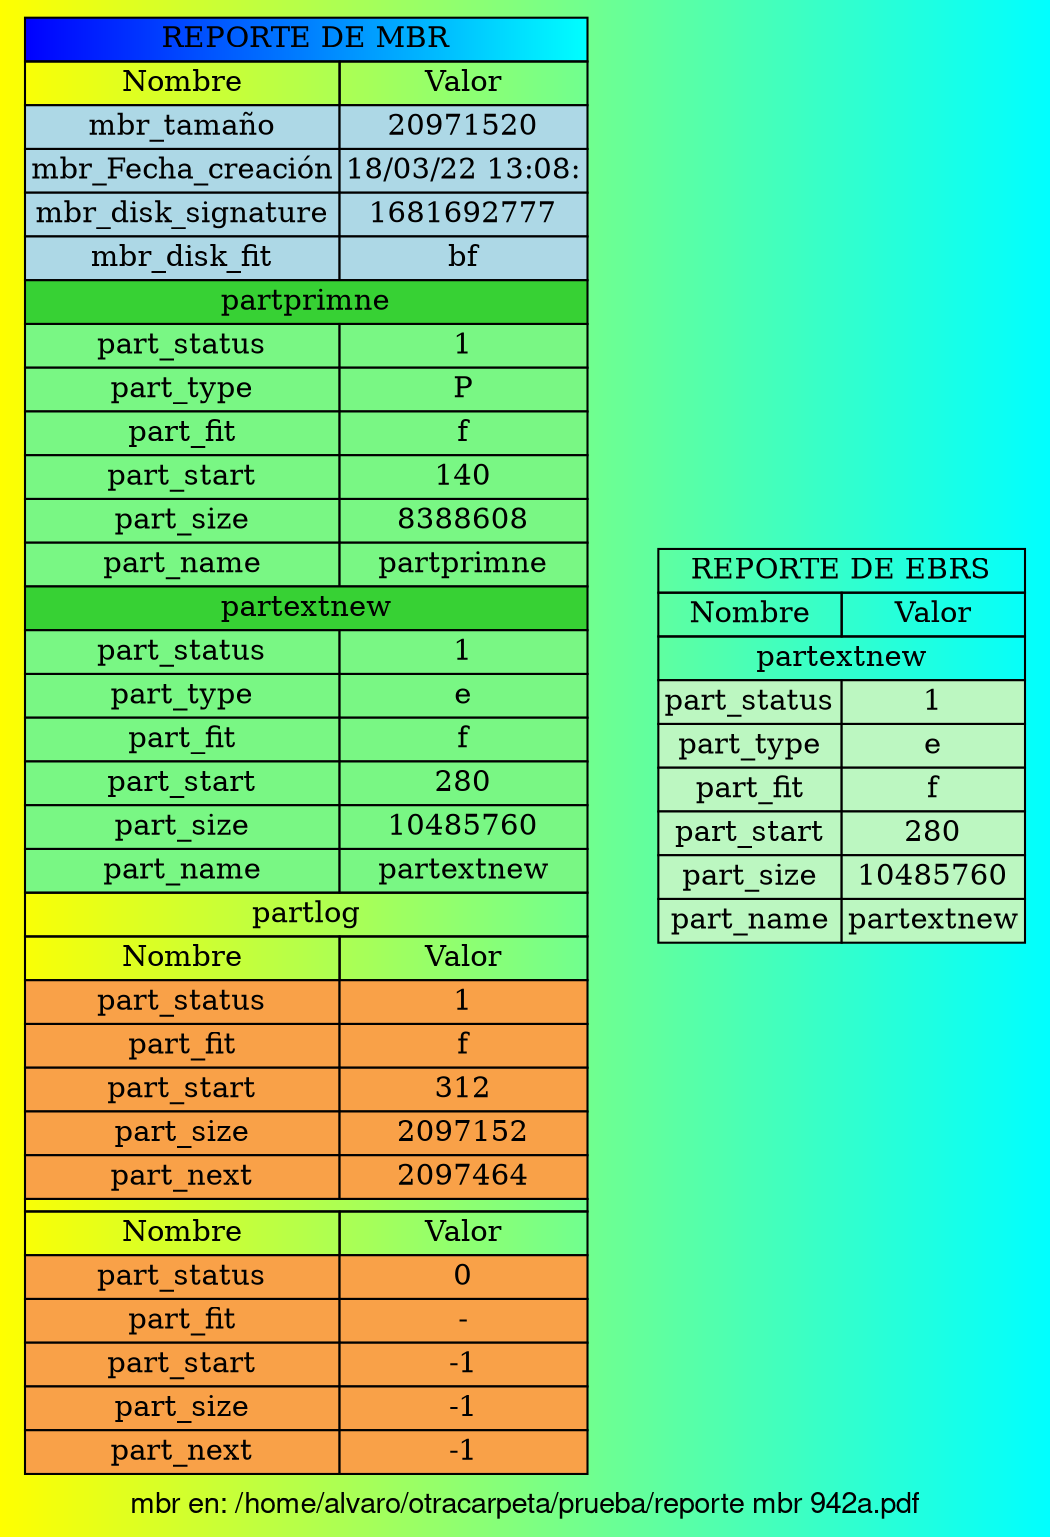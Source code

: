 digraph migraph{
     bgcolor="yellow:cyan"     gradientangle=0    label="mbr en: /home/alvaro/otracarpeta/prueba/reporte mbr 942a.pdf"    fontcolor="black"    fontname="Helvetica,Arial,sans-serif"

tbl [
shape=plaintext
 label=<
<table border='0' cellborder='1' cellspacing='0'>
<tr><td colspan="3" bgcolor="blue:cyan">REPORTE DE MBR</td></tr>
<th><td>Nombre</td><td>Valor</td></th>
<tr><td bgcolor="lightblue">mbr_tamaño</td><td bgcolor="lightblue">20971520</td></tr>
<tr><td bgcolor="lightblue">mbr_Fecha_creación</td><td bgcolor="lightblue">18/03/22 13:08:</td></tr>
<tr><td bgcolor="lightblue">mbr_disk_signature</td><td bgcolor="lightblue">1681692777</td></tr>
<tr><td bgcolor="lightblue">mbr_disk_fit</td><td bgcolor="lightblue">bf</td></tr>
<tr><td colspan="2" bgcolor="#37D134">partprimne</td></tr>
<tr><td bgcolor="#79F784">part_status</td><td bgcolor="#79F784">1</td></tr>
<tr><td bgcolor="#79F784#79F784">part_type</td><td bgcolor="#79F784">P</td></tr>
<tr><td bgcolor="#79F784">part_fit</td><td bgcolor="#79F784">f</td></tr>
<tr><td bgcolor="#79F784">part_start</td><td bgcolor="#79F784">140</td></tr>
<tr><td bgcolor="#79F784">part_size</td><td bgcolor="#79F784">8388608</td></tr>
<tr><td bgcolor="#79F784">part_name</td><td bgcolor="#79F784">partprimne</td></tr>
<tr><td colspan="2" bgcolor="#37D134">partextnew</td></tr>
<tr><td bgcolor="#79F784">part_status</td><td bgcolor="#79F784">1</td></tr>
<tr><td bgcolor="#79F784#79F784">part_type</td><td bgcolor="#79F784">e</td></tr>
<tr><td bgcolor="#79F784">part_fit</td><td bgcolor="#79F784">f</td></tr>
<tr><td bgcolor="#79F784">part_start</td><td bgcolor="#79F784">280</td></tr>
<tr><td bgcolor="#79F784">part_size</td><td bgcolor="#79F784">10485760</td></tr>
<tr><td bgcolor="#79F784">part_name</td><td bgcolor="#79F784">partextnew</td></tr>
<tr><td colspan="3">partlog</td></tr>
<th><td>Nombre</td><td>Valor</td></th>
<tr><td bgcolor="#F9A148">part_status</td><td bgcolor="#F9A148">1</td></tr>
<tr><td bgcolor="#F9A148">part_fit</td><td bgcolor="#F9A148">f</td></tr>
<tr><td bgcolor="#F9A148">part_start</td><td bgcolor="#F9A148">312</td></tr>
<tr><td bgcolor="#F9A148">part_size</td><td bgcolor="#F9A148">2097152</td></tr>
<tr><td bgcolor="#F9A148">part_next</td><td bgcolor="#F9A148">2097464</td></tr>
<tr><td colspan="3"></td></tr>
<th><td>Nombre</td><td>Valor</td></th>
<tr><td bgcolor="#F9A148">part_status</td><td bgcolor="#F9A148">0</td></tr>
<tr><td bgcolor="#F9A148">part_fit</td><td bgcolor="#F9A148">-</td></tr>
<tr><td bgcolor="#F9A148">part_start</td><td bgcolor="#F9A148">-1</td></tr>
<tr><td bgcolor="#F9A148">part_size</td><td bgcolor="#F9A148">-1</td></tr>
<tr><td bgcolor="#F9A148">part_next</td><td bgcolor="#F9A148">-1</td></tr>
</table>
>];



tbl3 [
shape=plaintext
 label=<
<table border='0' cellborder='1' cellspacing='0'>
<tr><td colspan="3">REPORTE DE EBRS</td></tr>
<th><td>Nombre</td><td>Valor</td></th>
<tr><td colspan="3">partextnew</td></tr>
<tr><td bgcolor="#bcf7c1">part_status</td><td bgcolor="#bcf7c1">1</td></tr>
<tr><td bgcolor="#bcf7c1">part_type</td><td bgcolor="#bcf7c1">e</td></tr>
<tr><td bgcolor="#bcf7c1">part_fit</td><td bgcolor="#bcf7c1">f</td></tr>
<tr><td bgcolor="#bcf7c1">part_start</td><td bgcolor="#bcf7c1">280</td></tr>
<tr><td bgcolor="#bcf7c1">part_size</td><td bgcolor="#bcf7c1">10485760</td></tr>
<tr><td bgcolor="#bcf7c1">part_name</td><td bgcolor="#bcf7c1">partextnew</td></tr>
</table>
>];
}

